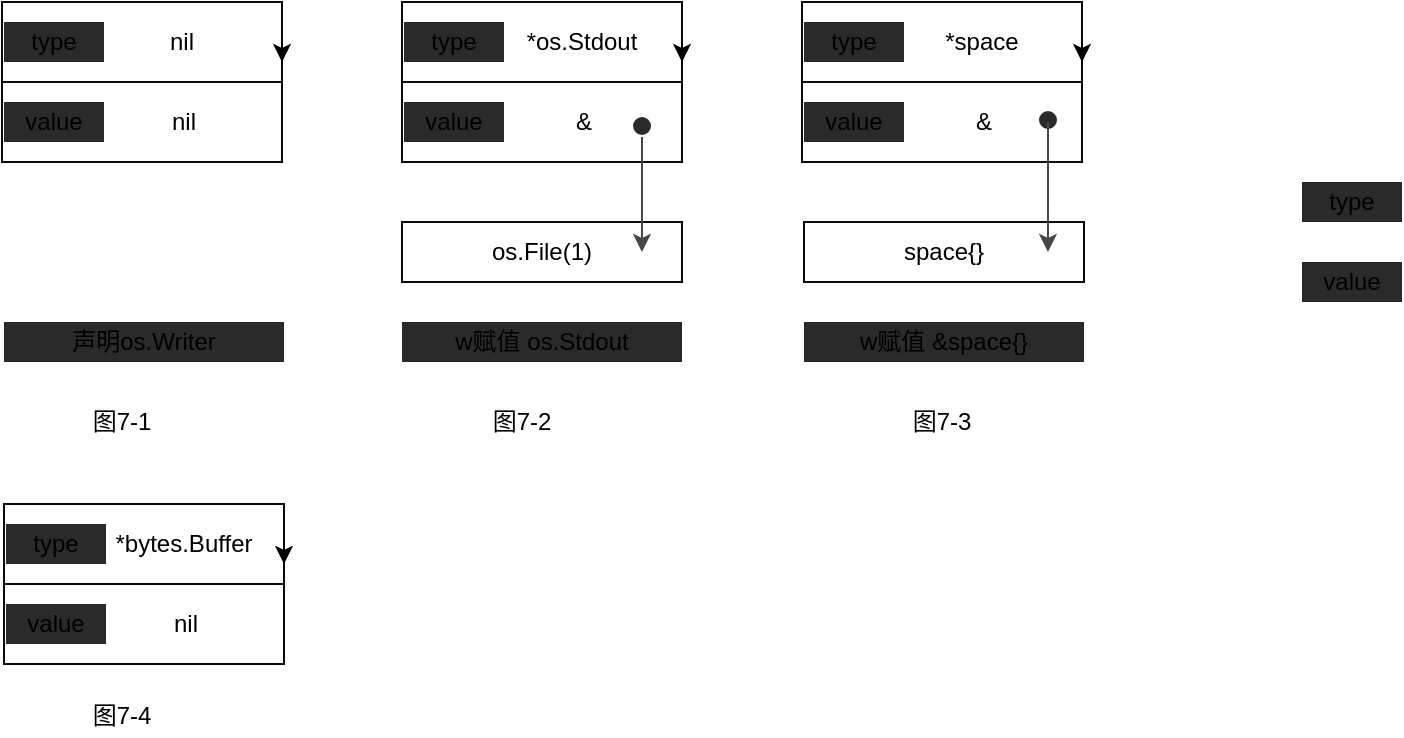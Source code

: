 <mxfile version="13.10.0" type="embed">
    <diagram id="AW9xsDEsIFYbnEVTvLZu" name="Page-1">
        <mxGraphModel dx="1139" dy="789" grid="0" gridSize="10" guides="1" tooltips="1" connect="1" arrows="1" fold="1" page="1" pageScale="1" pageWidth="827" pageHeight="1169" background="#ffffff" math="0" shadow="0">
            <root>
                <mxCell id="0"/>
                <mxCell id="1" parent="0"/>
                <mxCell id="2" value="&lt;font color=&quot;#000000&quot;&gt;nil&lt;/font&gt;" style="rounded=0;whiteSpace=wrap;html=1;fillColor=#FFFFFF;strokeColor=#0A0A0A;align=center;" vertex="1" parent="1">
                    <mxGeometry x="40" y="40" width="140" height="40" as="geometry"/>
                </mxCell>
                <mxCell id="3" value="" style="rounded=0;whiteSpace=wrap;html=1;fillColor=#FFFFFF;strokeColor=#0A0A0A;" vertex="1" parent="1">
                    <mxGeometry x="40" y="80" width="140" height="40" as="geometry"/>
                </mxCell>
                <mxCell id="5" value="&lt;font color=&quot;#000000&quot;&gt;nil&lt;/font&gt;" style="rounded=0;whiteSpace=wrap;html=1;fillColor=#FFFFFF;align=center;strokeColor=#FFFFFF;" vertex="1" parent="1">
                    <mxGeometry x="90" y="45" width="80" height="30" as="geometry"/>
                </mxCell>
                <mxCell id="6" value="type" style="text;html=1;strokeColor=none;align=center;verticalAlign=middle;whiteSpace=wrap;rounded=0;fillColor=#2a2a2a;" vertex="1" parent="1">
                    <mxGeometry x="690" y="130" width="50" height="20" as="geometry"/>
                </mxCell>
                <mxCell id="8" value="value" style="text;html=1;strokeColor=none;align=center;verticalAlign=middle;whiteSpace=wrap;rounded=0;fillColor=#2a2a2a;" vertex="1" parent="1">
                    <mxGeometry x="690" y="170" width="50" height="20" as="geometry"/>
                </mxCell>
                <mxCell id="11" style="edgeStyle=orthogonalEdgeStyle;rounded=0;orthogonalLoop=1;jettySize=auto;html=1;exitX=1;exitY=0.5;exitDx=0;exitDy=0;entryX=1;entryY=0.75;entryDx=0;entryDy=0;" edge="1" parent="1" source="2" target="2">
                    <mxGeometry relative="1" as="geometry"/>
                </mxCell>
                <mxCell id="12" value="&lt;font color=&quot;#000000&quot;&gt;nil&lt;/font&gt;" style="rounded=0;whiteSpace=wrap;html=1;fillColor=#FFFFFF;align=center;strokeColor=#FFFFFF;" vertex="1" parent="1">
                    <mxGeometry x="91" y="85" width="80" height="30" as="geometry"/>
                </mxCell>
                <mxCell id="13" value="type" style="text;html=1;strokeColor=none;align=center;verticalAlign=middle;whiteSpace=wrap;rounded=0;fillColor=#2a2a2a;" vertex="1" parent="1">
                    <mxGeometry x="41" y="50" width="50" height="20" as="geometry"/>
                </mxCell>
                <mxCell id="14" value="value" style="text;html=1;strokeColor=none;align=center;verticalAlign=middle;whiteSpace=wrap;rounded=0;fillColor=#2a2a2a;" vertex="1" parent="1">
                    <mxGeometry x="41" y="90" width="50" height="20" as="geometry"/>
                </mxCell>
                <mxCell id="15" value="&lt;font color=&quot;#000000&quot;&gt;nil&lt;/font&gt;" style="rounded=0;whiteSpace=wrap;html=1;fillColor=#FFFFFF;strokeColor=#0A0A0A;align=center;" vertex="1" parent="1">
                    <mxGeometry x="240" y="40" width="140" height="40" as="geometry"/>
                </mxCell>
                <mxCell id="16" value="" style="rounded=0;whiteSpace=wrap;html=1;fillColor=#FFFFFF;strokeColor=#0A0A0A;" vertex="1" parent="1">
                    <mxGeometry x="240" y="80" width="140" height="40" as="geometry"/>
                </mxCell>
                <mxCell id="17" value="&lt;font color=&quot;#000000&quot;&gt;*os.Stdout&lt;/font&gt;" style="rounded=0;whiteSpace=wrap;html=1;fillColor=#FFFFFF;align=center;strokeColor=#FFFFFF;" vertex="1" parent="1">
                    <mxGeometry x="290" y="45" width="80" height="30" as="geometry"/>
                </mxCell>
                <mxCell id="18" style="edgeStyle=orthogonalEdgeStyle;rounded=0;orthogonalLoop=1;jettySize=auto;html=1;exitX=1;exitY=0.5;exitDx=0;exitDy=0;entryX=1;entryY=0.75;entryDx=0;entryDy=0;" edge="1" parent="1" source="15" target="15">
                    <mxGeometry relative="1" as="geometry"/>
                </mxCell>
                <mxCell id="19" value="&lt;font color=&quot;#000000&quot;&gt;&amp;amp;&lt;/font&gt;" style="rounded=0;whiteSpace=wrap;html=1;fillColor=#FFFFFF;align=center;strokeColor=#FFFFFF;" vertex="1" parent="1">
                    <mxGeometry x="291" y="85" width="80" height="30" as="geometry"/>
                </mxCell>
                <mxCell id="20" value="type" style="text;html=1;strokeColor=none;align=center;verticalAlign=middle;whiteSpace=wrap;rounded=0;fillColor=#2a2a2a;" vertex="1" parent="1">
                    <mxGeometry x="241" y="50" width="50" height="20" as="geometry"/>
                </mxCell>
                <mxCell id="21" value="value" style="text;html=1;strokeColor=none;align=center;verticalAlign=middle;whiteSpace=wrap;rounded=0;fillColor=#2a2a2a;" vertex="1" parent="1">
                    <mxGeometry x="241" y="90" width="50" height="20" as="geometry"/>
                </mxCell>
                <mxCell id="22" value="&lt;font color=&quot;#000000&quot;&gt;nil&lt;/font&gt;" style="rounded=0;whiteSpace=wrap;html=1;fillColor=#FFFFFF;strokeColor=#0A0A0A;align=center;" vertex="1" parent="1">
                    <mxGeometry x="440" y="40" width="140" height="40" as="geometry"/>
                </mxCell>
                <mxCell id="23" value="" style="rounded=0;whiteSpace=wrap;html=1;fillColor=#FFFFFF;strokeColor=#0A0A0A;" vertex="1" parent="1">
                    <mxGeometry x="440" y="80" width="140" height="40" as="geometry"/>
                </mxCell>
                <mxCell id="24" value="&lt;font color=&quot;#000000&quot;&gt;*space&lt;/font&gt;" style="rounded=0;whiteSpace=wrap;html=1;fillColor=#FFFFFF;align=center;strokeColor=#FFFFFF;" vertex="1" parent="1">
                    <mxGeometry x="490" y="45" width="80" height="30" as="geometry"/>
                </mxCell>
                <mxCell id="25" style="edgeStyle=orthogonalEdgeStyle;rounded=0;orthogonalLoop=1;jettySize=auto;html=1;exitX=1;exitY=0.5;exitDx=0;exitDy=0;entryX=1;entryY=0.75;entryDx=0;entryDy=0;" edge="1" parent="1" source="22" target="22">
                    <mxGeometry relative="1" as="geometry"/>
                </mxCell>
                <mxCell id="26" value="&lt;font color=&quot;#000000&quot;&gt;&amp;amp;&lt;/font&gt;" style="rounded=0;whiteSpace=wrap;html=1;fillColor=#FFFFFF;align=center;strokeColor=#FFFFFF;" vertex="1" parent="1">
                    <mxGeometry x="491" y="85" width="80" height="30" as="geometry"/>
                </mxCell>
                <mxCell id="27" value="type" style="text;html=1;strokeColor=none;align=center;verticalAlign=middle;whiteSpace=wrap;rounded=0;fillColor=#2a2a2a;" vertex="1" parent="1">
                    <mxGeometry x="441" y="50" width="50" height="20" as="geometry"/>
                </mxCell>
                <mxCell id="28" value="value" style="text;html=1;strokeColor=none;align=center;verticalAlign=middle;whiteSpace=wrap;rounded=0;fillColor=#2a2a2a;" vertex="1" parent="1">
                    <mxGeometry x="441" y="90" width="50" height="20" as="geometry"/>
                </mxCell>
                <mxCell id="30" value="声明os.Writer" style="text;html=1;strokeColor=none;align=center;verticalAlign=middle;whiteSpace=wrap;rounded=0;fillColor=#2a2a2a;" vertex="1" parent="1">
                    <mxGeometry x="41" y="200" width="140" height="20" as="geometry"/>
                </mxCell>
                <mxCell id="31" value="w赋值 os.Stdout" style="text;html=1;strokeColor=none;align=center;verticalAlign=middle;whiteSpace=wrap;rounded=0;fillColor=#2a2a2a;" vertex="1" parent="1">
                    <mxGeometry x="240" y="200" width="140" height="20" as="geometry"/>
                </mxCell>
                <mxCell id="32" value="w赋值 &amp;amp;space{}" style="text;html=1;strokeColor=none;align=center;verticalAlign=middle;whiteSpace=wrap;rounded=0;fillColor=#2a2a2a;" vertex="1" parent="1">
                    <mxGeometry x="441" y="200" width="140" height="20" as="geometry"/>
                </mxCell>
                <mxCell id="33" value="&lt;span style=&quot;color: rgb(0 , 0 , 0)&quot;&gt;os.File(1)&lt;/span&gt;" style="rounded=0;whiteSpace=wrap;html=1;fillColor=#FFFFFF;strokeColor=#0A0A0A;align=center;" vertex="1" parent="1">
                    <mxGeometry x="240" y="150" width="140" height="30" as="geometry"/>
                </mxCell>
                <mxCell id="34" value="" style="endArrow=classic;html=1;strokeColor=#474747;entryX=0.857;entryY=0.5;entryDx=0;entryDy=0;entryPerimeter=0;" edge="1" parent="1" target="33">
                    <mxGeometry width="50" height="50" relative="1" as="geometry">
                        <mxPoint x="360" y="100" as="sourcePoint"/>
                        <mxPoint x="480" y="240" as="targetPoint"/>
                        <Array as="points">
                            <mxPoint x="360" y="140"/>
                        </Array>
                    </mxGeometry>
                </mxCell>
                <mxCell id="35" value="" style="ellipse;whiteSpace=wrap;html=1;strokeColor=#FFFFFF;fillColor=#2a2a2a;" vertex="1" parent="1">
                    <mxGeometry x="355" y="97" width="10" height="10" as="geometry"/>
                </mxCell>
                <mxCell id="36" value="" style="ellipse;whiteSpace=wrap;html=1;strokeColor=#FFFFFF;fillColor=#2a2a2a;" vertex="1" parent="1">
                    <mxGeometry x="558" y="94" width="10" height="10" as="geometry"/>
                </mxCell>
                <mxCell id="39" value="&lt;span style=&quot;color: rgb(0 , 0 , 0)&quot;&gt;space{}&lt;/span&gt;" style="rounded=0;whiteSpace=wrap;html=1;fillColor=#FFFFFF;strokeColor=#0A0A0A;align=center;" vertex="1" parent="1">
                    <mxGeometry x="441" y="150" width="140" height="30" as="geometry"/>
                </mxCell>
                <mxCell id="40" value="" style="endArrow=classic;html=1;strokeColor=#474747;entryX=0.857;entryY=0.5;entryDx=0;entryDy=0;entryPerimeter=0;" edge="1" parent="1">
                    <mxGeometry width="50" height="50" relative="1" as="geometry">
                        <mxPoint x="563" y="100" as="sourcePoint"/>
                        <mxPoint x="562.98" y="165" as="targetPoint"/>
                        <Array as="points">
                            <mxPoint x="563" y="140"/>
                        </Array>
                    </mxGeometry>
                </mxCell>
                <mxCell id="42" value="&lt;font color=&quot;#000000&quot;&gt;图7-1&lt;/font&gt;" style="text;html=1;strokeColor=none;fillColor=none;align=center;verticalAlign=middle;whiteSpace=wrap;rounded=0;" vertex="1" parent="1">
                    <mxGeometry x="80" y="240" width="40" height="20" as="geometry"/>
                </mxCell>
                <mxCell id="43" value="&lt;font color=&quot;#000000&quot;&gt;图7-2&lt;/font&gt;" style="text;html=1;strokeColor=none;fillColor=none;align=center;verticalAlign=middle;whiteSpace=wrap;rounded=0;" vertex="1" parent="1">
                    <mxGeometry x="280" y="240" width="40" height="20" as="geometry"/>
                </mxCell>
                <mxCell id="44" value="&lt;font color=&quot;#000000&quot;&gt;图7-3&lt;/font&gt;" style="text;html=1;strokeColor=none;fillColor=none;align=center;verticalAlign=middle;whiteSpace=wrap;rounded=0;" vertex="1" parent="1">
                    <mxGeometry x="490" y="240" width="40" height="20" as="geometry"/>
                </mxCell>
                <mxCell id="45" value="&lt;font color=&quot;#000000&quot;&gt;nil&lt;/font&gt;" style="rounded=0;whiteSpace=wrap;html=1;fillColor=#FFFFFF;strokeColor=#0A0A0A;align=center;" vertex="1" parent="1">
                    <mxGeometry x="41" y="291" width="140" height="40" as="geometry"/>
                </mxCell>
                <mxCell id="46" value="" style="rounded=0;whiteSpace=wrap;html=1;fillColor=#FFFFFF;strokeColor=#0A0A0A;" vertex="1" parent="1">
                    <mxGeometry x="41" y="331" width="140" height="40" as="geometry"/>
                </mxCell>
                <mxCell id="47" value="&lt;font color=&quot;#000000&quot;&gt;*bytes.Buffer&lt;/font&gt;" style="rounded=0;whiteSpace=wrap;html=1;fillColor=#FFFFFF;align=center;strokeColor=#FFFFFF;" vertex="1" parent="1">
                    <mxGeometry x="91" y="296" width="80" height="30" as="geometry"/>
                </mxCell>
                <mxCell id="48" style="edgeStyle=orthogonalEdgeStyle;rounded=0;orthogonalLoop=1;jettySize=auto;html=1;exitX=1;exitY=0.5;exitDx=0;exitDy=0;entryX=1;entryY=0.75;entryDx=0;entryDy=0;" edge="1" parent="1" source="45" target="45">
                    <mxGeometry relative="1" as="geometry"/>
                </mxCell>
                <mxCell id="49" value="&lt;font color=&quot;#000000&quot;&gt;nil&lt;/font&gt;" style="rounded=0;whiteSpace=wrap;html=1;fillColor=#FFFFFF;align=center;strokeColor=#FFFFFF;" vertex="1" parent="1">
                    <mxGeometry x="92" y="336" width="80" height="30" as="geometry"/>
                </mxCell>
                <mxCell id="50" value="type" style="text;html=1;strokeColor=none;align=center;verticalAlign=middle;whiteSpace=wrap;rounded=0;fillColor=#2a2a2a;" vertex="1" parent="1">
                    <mxGeometry x="42" y="301" width="50" height="20" as="geometry"/>
                </mxCell>
                <mxCell id="51" value="value" style="text;html=1;strokeColor=none;align=center;verticalAlign=middle;whiteSpace=wrap;rounded=0;fillColor=#2a2a2a;" vertex="1" parent="1">
                    <mxGeometry x="42" y="341" width="50" height="20" as="geometry"/>
                </mxCell>
                <mxCell id="53" value="&lt;font color=&quot;#000000&quot;&gt;图7-4&lt;/font&gt;" style="text;html=1;strokeColor=none;fillColor=none;align=center;verticalAlign=middle;whiteSpace=wrap;rounded=0;" vertex="1" parent="1">
                    <mxGeometry x="80" y="387" width="40" height="20" as="geometry"/>
                </mxCell>
            </root>
        </mxGraphModel>
    </diagram>
</mxfile>